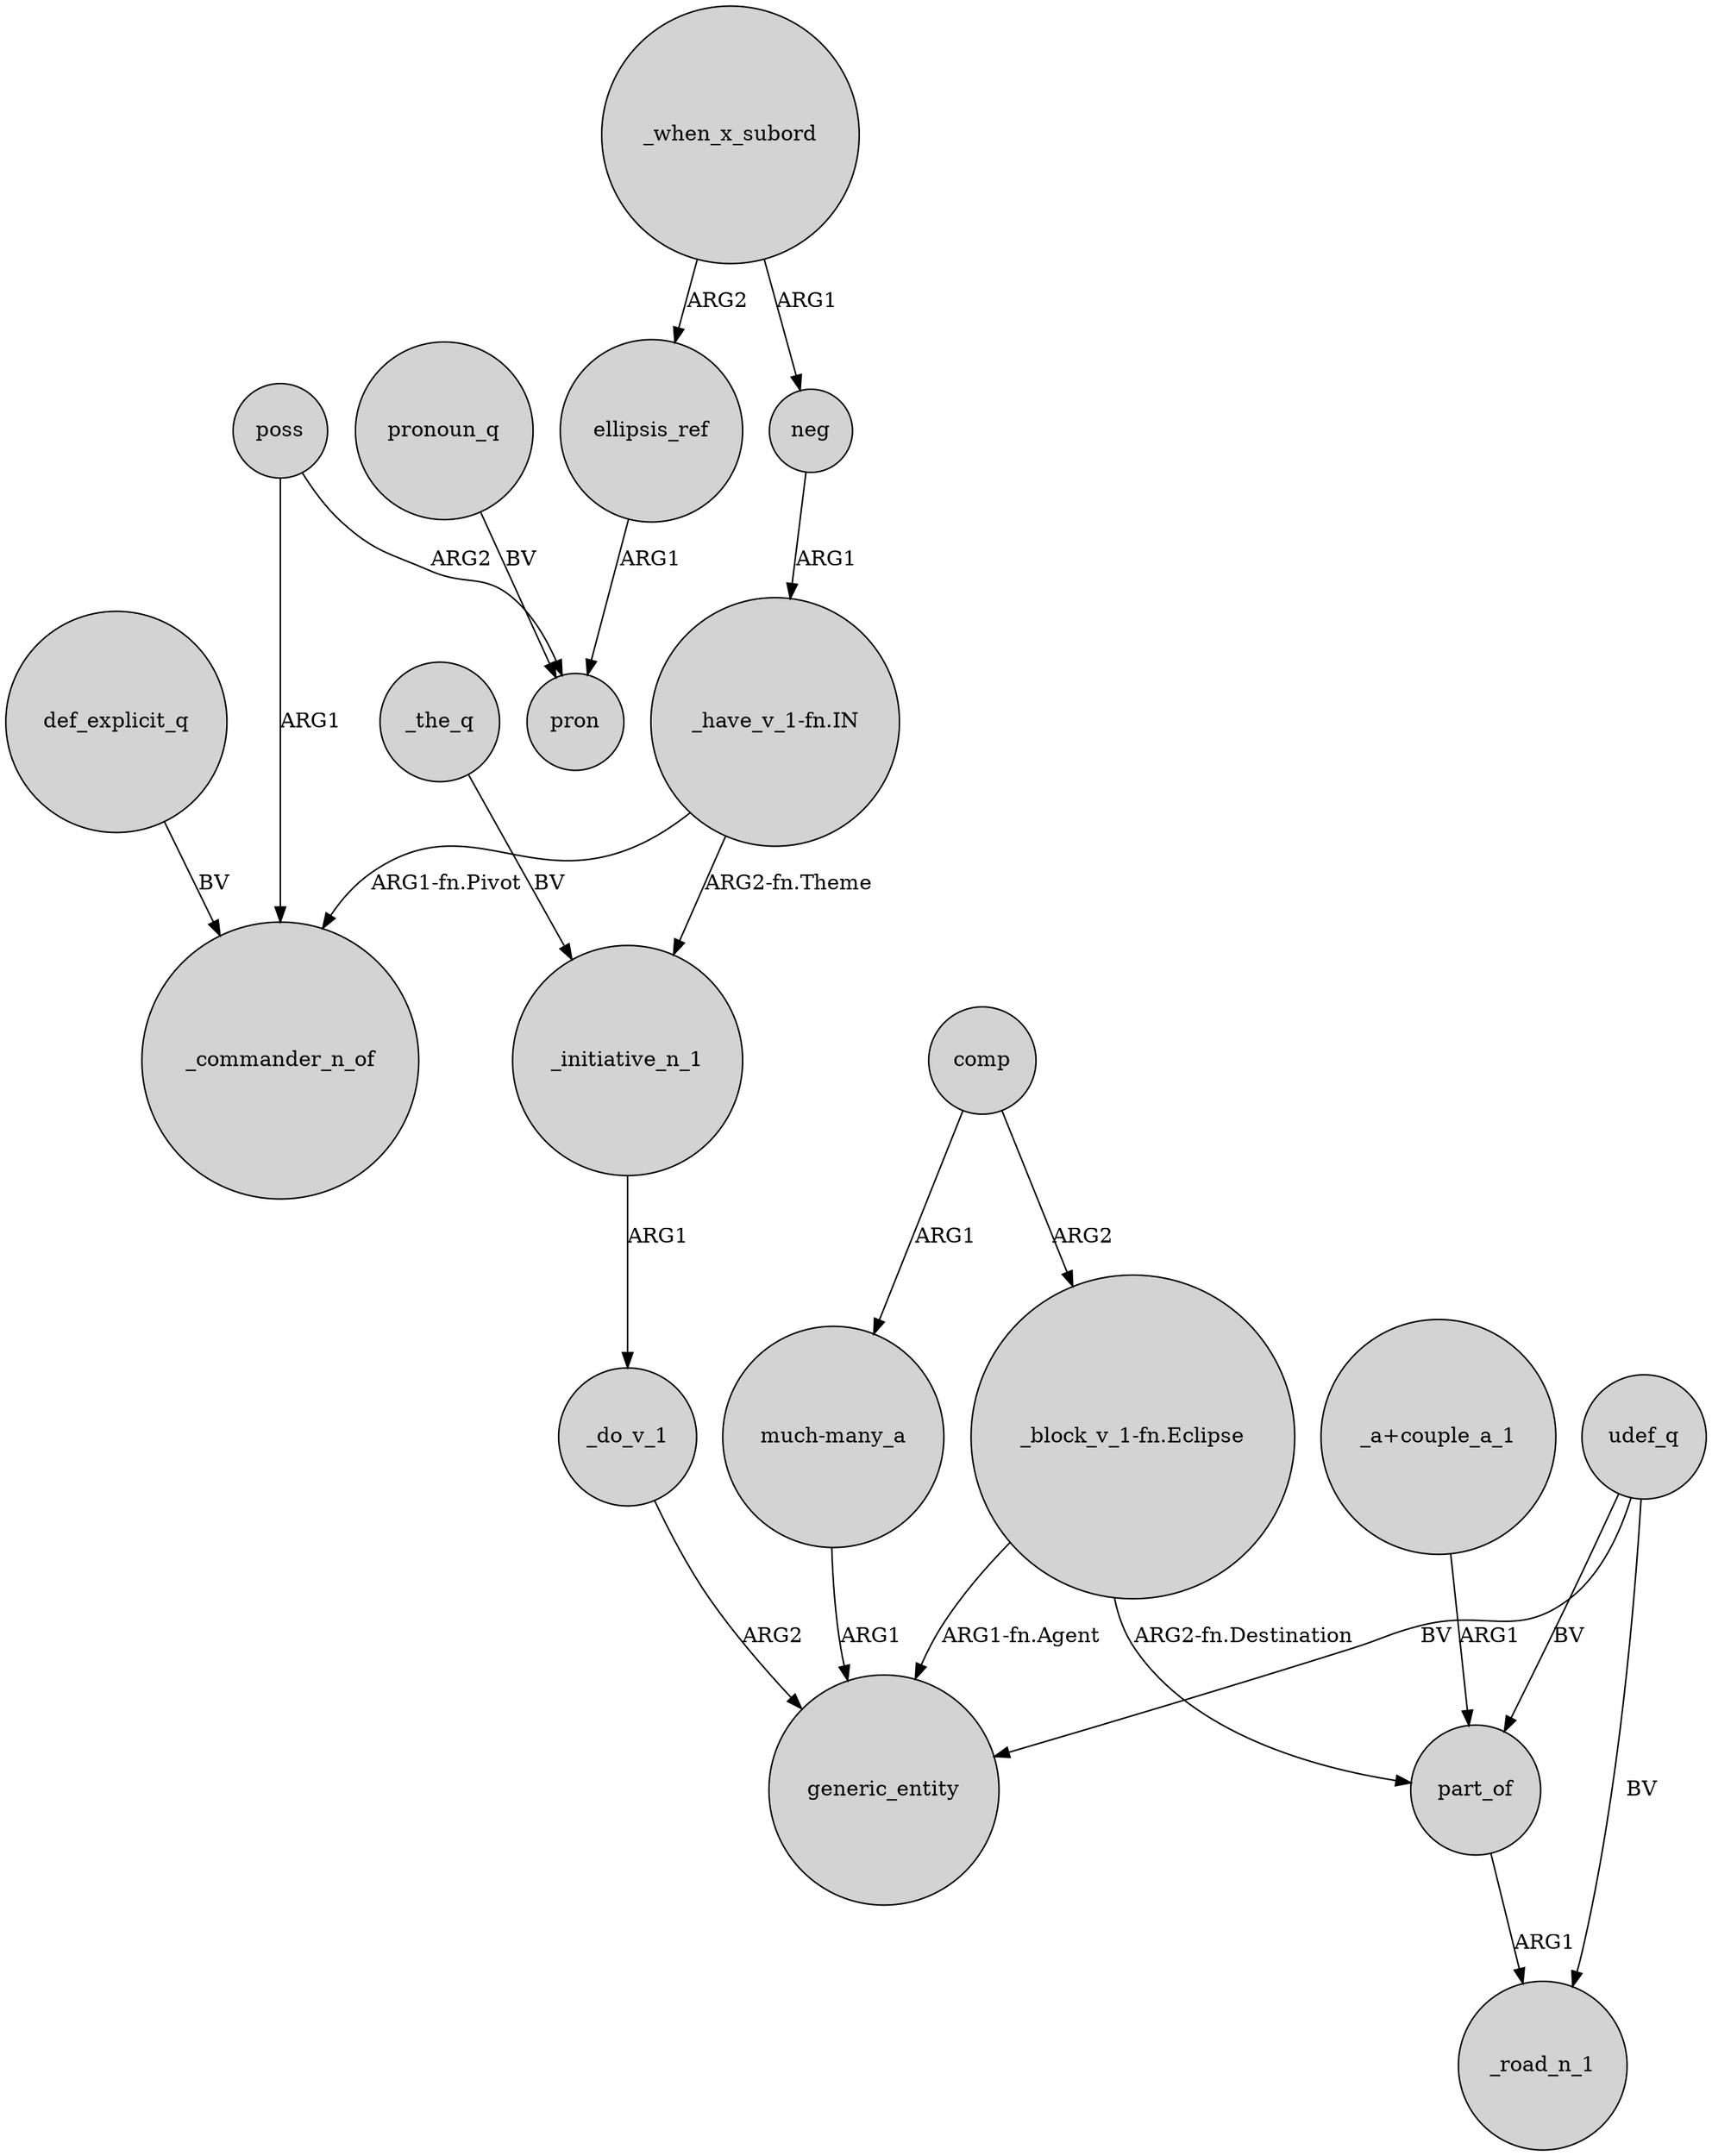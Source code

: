 digraph {
	node [shape=circle style=filled]
	def_explicit_q -> _commander_n_of [label=BV]
	_initiative_n_1 -> _do_v_1 [label=ARG1]
	udef_q -> part_of [label=BV]
	udef_q -> generic_entity [label=BV]
	_when_x_subord -> ellipsis_ref [label=ARG2]
	poss -> pron [label=ARG2]
	part_of -> _road_n_1 [label=ARG1]
	neg -> "_have_v_1-fn.IN" [label=ARG1]
	"much-many_a" -> generic_entity [label=ARG1]
	comp -> "_block_v_1-fn.Eclipse" [label=ARG2]
	ellipsis_ref -> pron [label=ARG1]
	_do_v_1 -> generic_entity [label=ARG2]
	_the_q -> _initiative_n_1 [label=BV]
	pronoun_q -> pron [label=BV]
	poss -> _commander_n_of [label=ARG1]
	comp -> "much-many_a" [label=ARG1]
	udef_q -> _road_n_1 [label=BV]
	"_have_v_1-fn.IN" -> _commander_n_of [label="ARG1-fn.Pivot"]
	"_block_v_1-fn.Eclipse" -> part_of [label="ARG2-fn.Destination"]
	"_block_v_1-fn.Eclipse" -> generic_entity [label="ARG1-fn.Agent"]
	"_have_v_1-fn.IN" -> _initiative_n_1 [label="ARG2-fn.Theme"]
	"_a+couple_a_1" -> part_of [label=ARG1]
	_when_x_subord -> neg [label=ARG1]
}
